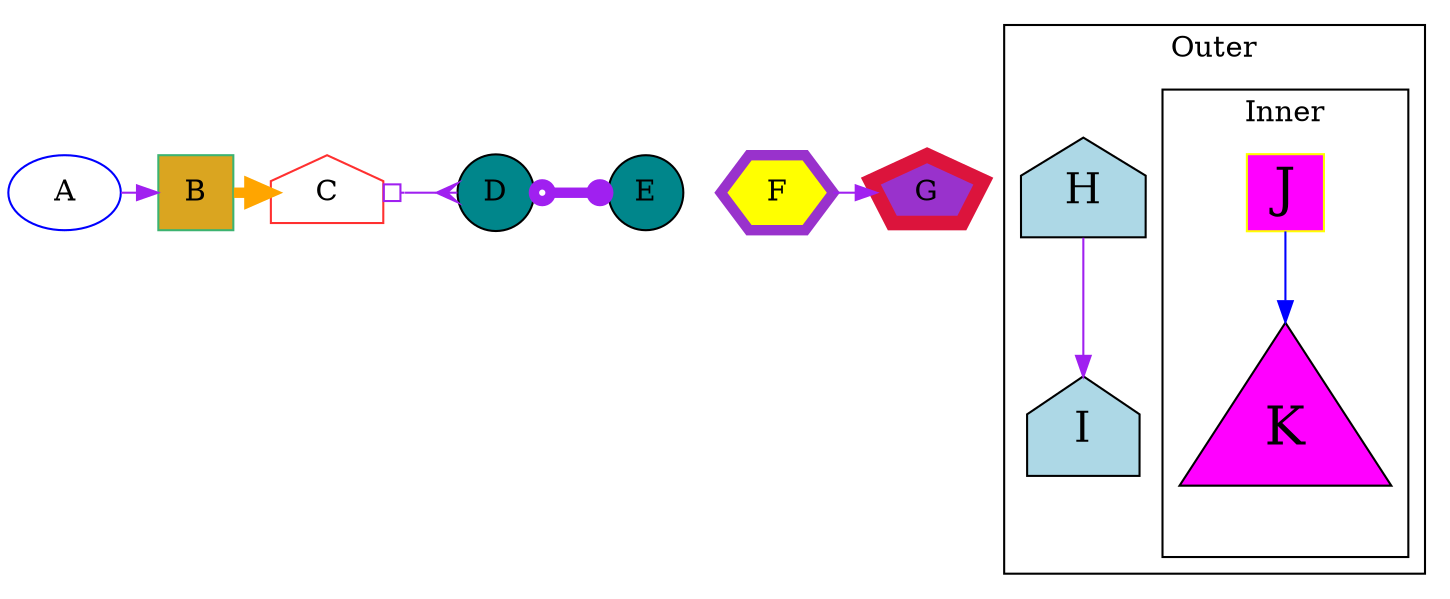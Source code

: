 strict digraph graph_55
{
	A [color = blue]

	node [shape = house]
	edge [color = purple]

	{
		rank = same
		C
		node [fillcolor = goldenrod shape = circle style = filled]
		A -> B
		B [color = mediumseagreen]
		C [color = firebrick1]
		B -> C [color = orange penwidth = 5]
		node [fillcolor = turquoise4]
		C -> D [arrowtail = obox arrowhead = crow dir = both minlen = 2]
		D -> E [arrowtail = odot arrowhead = dot dir = both minlen = 2 penwidth = 5]
		{
			node [fillcolor = darkorchid shape = pentagon]
			F [color = darkorchid fillcolor = yellow penwidth = 5 shape = hexagon]
			G [color = crimson penwidth = 7]
			F -> G
		}
	}

	B [shape = square]

	node [fillcolor = lightblue fontsize = 20 style = filled]

	subgraph cluster_outer
	{
		label = Outer
		H -> I

		subgraph cluster_inner
		{
			label = Inner
			node [fillcolor = magenta fontsize = 26 shape = triangle]
			edge [color = blue]
			J [color = yellow shape = square]
			J -> K
		}
	}
	graph [rankdir = TB]
}
